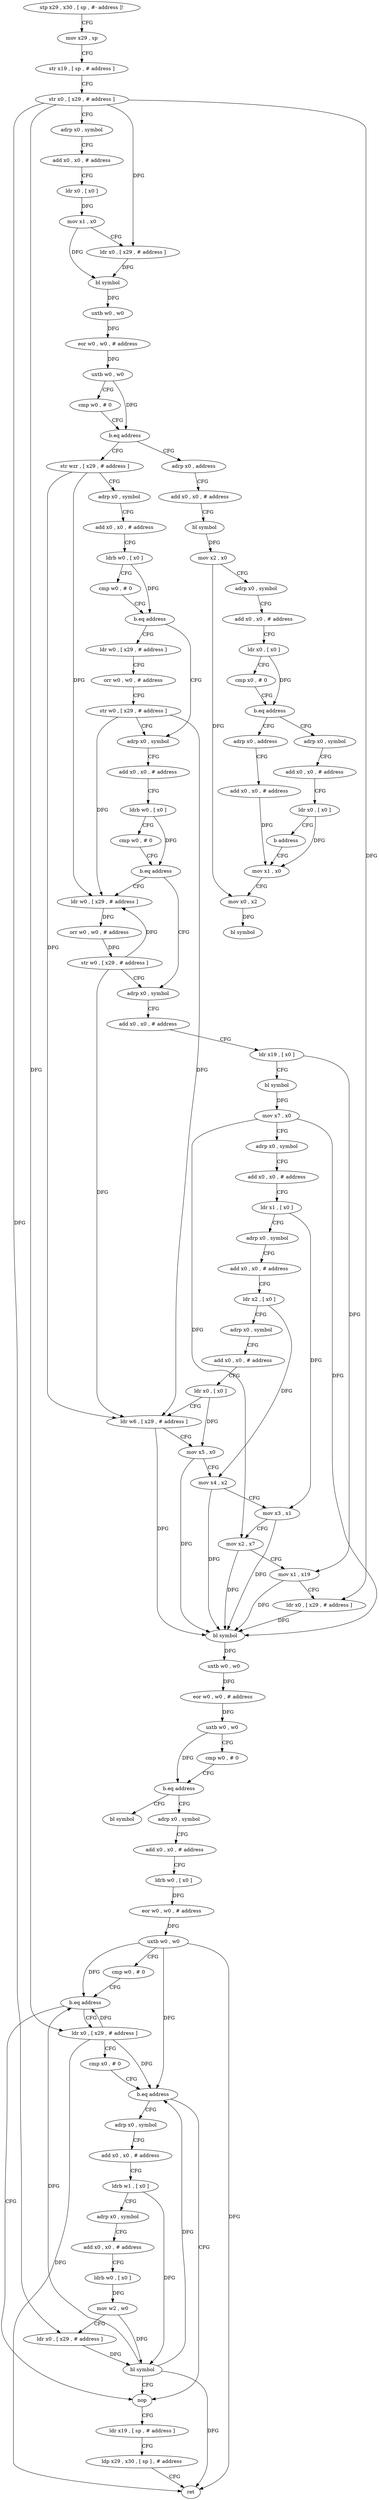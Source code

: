 digraph "func" {
"4219008" [label = "stp x29 , x30 , [ sp , #- address ]!" ]
"4219012" [label = "mov x29 , sp" ]
"4219016" [label = "str x19 , [ sp , # address ]" ]
"4219020" [label = "str x0 , [ x29 , # address ]" ]
"4219024" [label = "adrp x0 , symbol" ]
"4219028" [label = "add x0 , x0 , # address" ]
"4219032" [label = "ldr x0 , [ x0 ]" ]
"4219036" [label = "mov x1 , x0" ]
"4219040" [label = "ldr x0 , [ x29 , # address ]" ]
"4219044" [label = "bl symbol" ]
"4219048" [label = "uxtb w0 , w0" ]
"4219052" [label = "eor w0 , w0 , # address" ]
"4219056" [label = "uxtb w0 , w0" ]
"4219060" [label = "cmp w0 , # 0" ]
"4219064" [label = "b.eq address" ]
"4219140" [label = "str wzr , [ x29 , # address ]" ]
"4219068" [label = "adrp x0 , address" ]
"4219144" [label = "adrp x0 , symbol" ]
"4219148" [label = "add x0 , x0 , # address" ]
"4219152" [label = "ldrb w0 , [ x0 ]" ]
"4219156" [label = "cmp w0 , # 0" ]
"4219160" [label = "b.eq address" ]
"4219176" [label = "adrp x0 , symbol" ]
"4219164" [label = "ldr w0 , [ x29 , # address ]" ]
"4219072" [label = "add x0 , x0 , # address" ]
"4219076" [label = "bl symbol" ]
"4219080" [label = "mov x2 , x0" ]
"4219084" [label = "adrp x0 , symbol" ]
"4219088" [label = "add x0 , x0 , # address" ]
"4219092" [label = "ldr x0 , [ x0 ]" ]
"4219096" [label = "cmp x0 , # 0" ]
"4219100" [label = "b.eq address" ]
"4219120" [label = "adrp x0 , address" ]
"4219104" [label = "adrp x0 , symbol" ]
"4219180" [label = "add x0 , x0 , # address" ]
"4219184" [label = "ldrb w0 , [ x0 ]" ]
"4219188" [label = "cmp w0 , # 0" ]
"4219192" [label = "b.eq address" ]
"4219208" [label = "adrp x0 , symbol" ]
"4219196" [label = "ldr w0 , [ x29 , # address ]" ]
"4219168" [label = "orr w0 , w0 , # address" ]
"4219172" [label = "str w0 , [ x29 , # address ]" ]
"4219124" [label = "add x0 , x0 , # address" ]
"4219128" [label = "mov x1 , x0" ]
"4219108" [label = "add x0 , x0 , # address" ]
"4219112" [label = "ldr x0 , [ x0 ]" ]
"4219116" [label = "b address" ]
"4219212" [label = "add x0 , x0 , # address" ]
"4219216" [label = "ldr x19 , [ x0 ]" ]
"4219220" [label = "bl symbol" ]
"4219224" [label = "mov x7 , x0" ]
"4219228" [label = "adrp x0 , symbol" ]
"4219232" [label = "add x0 , x0 , # address" ]
"4219236" [label = "ldr x1 , [ x0 ]" ]
"4219240" [label = "adrp x0 , symbol" ]
"4219244" [label = "add x0 , x0 , # address" ]
"4219248" [label = "ldr x2 , [ x0 ]" ]
"4219252" [label = "adrp x0 , symbol" ]
"4219256" [label = "add x0 , x0 , # address" ]
"4219260" [label = "ldr x0 , [ x0 ]" ]
"4219264" [label = "ldr w6 , [ x29 , # address ]" ]
"4219268" [label = "mov x5 , x0" ]
"4219272" [label = "mov x4 , x2" ]
"4219276" [label = "mov x3 , x1" ]
"4219280" [label = "mov x2 , x7" ]
"4219284" [label = "mov x1 , x19" ]
"4219288" [label = "ldr x0 , [ x29 , # address ]" ]
"4219292" [label = "bl symbol" ]
"4219296" [label = "uxtb w0 , w0" ]
"4219300" [label = "eor w0 , w0 , # address" ]
"4219304" [label = "uxtb w0 , w0" ]
"4219308" [label = "cmp w0 , # 0" ]
"4219312" [label = "b.eq address" ]
"4219320" [label = "adrp x0 , symbol" ]
"4219316" [label = "bl symbol" ]
"4219200" [label = "orr w0 , w0 , # address" ]
"4219204" [label = "str w0 , [ x29 , # address ]" ]
"4219132" [label = "mov x0 , x2" ]
"4219136" [label = "bl symbol" ]
"4219324" [label = "add x0 , x0 , # address" ]
"4219328" [label = "ldrb w0 , [ x0 ]" ]
"4219332" [label = "eor w0 , w0 , # address" ]
"4219336" [label = "uxtb w0 , w0" ]
"4219340" [label = "cmp w0 , # 0" ]
"4219344" [label = "b.eq address" ]
"4219396" [label = "nop" ]
"4219348" [label = "ldr x0 , [ x29 , # address ]" ]
"4219400" [label = "ldr x19 , [ sp , # address ]" ]
"4219404" [label = "ldp x29 , x30 , [ sp ] , # address" ]
"4219408" [label = "ret" ]
"4219352" [label = "cmp x0 , # 0" ]
"4219356" [label = "b.eq address" ]
"4219360" [label = "adrp x0 , symbol" ]
"4219364" [label = "add x0 , x0 , # address" ]
"4219368" [label = "ldrb w1 , [ x0 ]" ]
"4219372" [label = "adrp x0 , symbol" ]
"4219376" [label = "add x0 , x0 , # address" ]
"4219380" [label = "ldrb w0 , [ x0 ]" ]
"4219384" [label = "mov w2 , w0" ]
"4219388" [label = "ldr x0 , [ x29 , # address ]" ]
"4219392" [label = "bl symbol" ]
"4219008" -> "4219012" [ label = "CFG" ]
"4219012" -> "4219016" [ label = "CFG" ]
"4219016" -> "4219020" [ label = "CFG" ]
"4219020" -> "4219024" [ label = "CFG" ]
"4219020" -> "4219040" [ label = "DFG" ]
"4219020" -> "4219288" [ label = "DFG" ]
"4219020" -> "4219348" [ label = "DFG" ]
"4219020" -> "4219388" [ label = "DFG" ]
"4219024" -> "4219028" [ label = "CFG" ]
"4219028" -> "4219032" [ label = "CFG" ]
"4219032" -> "4219036" [ label = "DFG" ]
"4219036" -> "4219040" [ label = "CFG" ]
"4219036" -> "4219044" [ label = "DFG" ]
"4219040" -> "4219044" [ label = "DFG" ]
"4219044" -> "4219048" [ label = "DFG" ]
"4219048" -> "4219052" [ label = "DFG" ]
"4219052" -> "4219056" [ label = "DFG" ]
"4219056" -> "4219060" [ label = "CFG" ]
"4219056" -> "4219064" [ label = "DFG" ]
"4219060" -> "4219064" [ label = "CFG" ]
"4219064" -> "4219140" [ label = "CFG" ]
"4219064" -> "4219068" [ label = "CFG" ]
"4219140" -> "4219144" [ label = "CFG" ]
"4219140" -> "4219264" [ label = "DFG" ]
"4219140" -> "4219196" [ label = "DFG" ]
"4219068" -> "4219072" [ label = "CFG" ]
"4219144" -> "4219148" [ label = "CFG" ]
"4219148" -> "4219152" [ label = "CFG" ]
"4219152" -> "4219156" [ label = "CFG" ]
"4219152" -> "4219160" [ label = "DFG" ]
"4219156" -> "4219160" [ label = "CFG" ]
"4219160" -> "4219176" [ label = "CFG" ]
"4219160" -> "4219164" [ label = "CFG" ]
"4219176" -> "4219180" [ label = "CFG" ]
"4219164" -> "4219168" [ label = "CFG" ]
"4219072" -> "4219076" [ label = "CFG" ]
"4219076" -> "4219080" [ label = "DFG" ]
"4219080" -> "4219084" [ label = "CFG" ]
"4219080" -> "4219132" [ label = "DFG" ]
"4219084" -> "4219088" [ label = "CFG" ]
"4219088" -> "4219092" [ label = "CFG" ]
"4219092" -> "4219096" [ label = "CFG" ]
"4219092" -> "4219100" [ label = "DFG" ]
"4219096" -> "4219100" [ label = "CFG" ]
"4219100" -> "4219120" [ label = "CFG" ]
"4219100" -> "4219104" [ label = "CFG" ]
"4219120" -> "4219124" [ label = "CFG" ]
"4219104" -> "4219108" [ label = "CFG" ]
"4219180" -> "4219184" [ label = "CFG" ]
"4219184" -> "4219188" [ label = "CFG" ]
"4219184" -> "4219192" [ label = "DFG" ]
"4219188" -> "4219192" [ label = "CFG" ]
"4219192" -> "4219208" [ label = "CFG" ]
"4219192" -> "4219196" [ label = "CFG" ]
"4219208" -> "4219212" [ label = "CFG" ]
"4219196" -> "4219200" [ label = "DFG" ]
"4219168" -> "4219172" [ label = "CFG" ]
"4219172" -> "4219176" [ label = "CFG" ]
"4219172" -> "4219264" [ label = "DFG" ]
"4219172" -> "4219196" [ label = "DFG" ]
"4219124" -> "4219128" [ label = "DFG" ]
"4219128" -> "4219132" [ label = "CFG" ]
"4219108" -> "4219112" [ label = "CFG" ]
"4219112" -> "4219116" [ label = "CFG" ]
"4219112" -> "4219128" [ label = "DFG" ]
"4219116" -> "4219128" [ label = "CFG" ]
"4219212" -> "4219216" [ label = "CFG" ]
"4219216" -> "4219220" [ label = "CFG" ]
"4219216" -> "4219284" [ label = "DFG" ]
"4219220" -> "4219224" [ label = "DFG" ]
"4219224" -> "4219228" [ label = "CFG" ]
"4219224" -> "4219280" [ label = "DFG" ]
"4219224" -> "4219292" [ label = "DFG" ]
"4219228" -> "4219232" [ label = "CFG" ]
"4219232" -> "4219236" [ label = "CFG" ]
"4219236" -> "4219240" [ label = "CFG" ]
"4219236" -> "4219276" [ label = "DFG" ]
"4219240" -> "4219244" [ label = "CFG" ]
"4219244" -> "4219248" [ label = "CFG" ]
"4219248" -> "4219252" [ label = "CFG" ]
"4219248" -> "4219272" [ label = "DFG" ]
"4219252" -> "4219256" [ label = "CFG" ]
"4219256" -> "4219260" [ label = "CFG" ]
"4219260" -> "4219264" [ label = "CFG" ]
"4219260" -> "4219268" [ label = "DFG" ]
"4219264" -> "4219268" [ label = "CFG" ]
"4219264" -> "4219292" [ label = "DFG" ]
"4219268" -> "4219272" [ label = "CFG" ]
"4219268" -> "4219292" [ label = "DFG" ]
"4219272" -> "4219276" [ label = "CFG" ]
"4219272" -> "4219292" [ label = "DFG" ]
"4219276" -> "4219280" [ label = "CFG" ]
"4219276" -> "4219292" [ label = "DFG" ]
"4219280" -> "4219284" [ label = "CFG" ]
"4219280" -> "4219292" [ label = "DFG" ]
"4219284" -> "4219288" [ label = "CFG" ]
"4219284" -> "4219292" [ label = "DFG" ]
"4219288" -> "4219292" [ label = "DFG" ]
"4219292" -> "4219296" [ label = "DFG" ]
"4219296" -> "4219300" [ label = "DFG" ]
"4219300" -> "4219304" [ label = "DFG" ]
"4219304" -> "4219308" [ label = "CFG" ]
"4219304" -> "4219312" [ label = "DFG" ]
"4219308" -> "4219312" [ label = "CFG" ]
"4219312" -> "4219320" [ label = "CFG" ]
"4219312" -> "4219316" [ label = "CFG" ]
"4219320" -> "4219324" [ label = "CFG" ]
"4219200" -> "4219204" [ label = "DFG" ]
"4219204" -> "4219208" [ label = "CFG" ]
"4219204" -> "4219264" [ label = "DFG" ]
"4219204" -> "4219196" [ label = "DFG" ]
"4219132" -> "4219136" [ label = "DFG" ]
"4219324" -> "4219328" [ label = "CFG" ]
"4219328" -> "4219332" [ label = "DFG" ]
"4219332" -> "4219336" [ label = "DFG" ]
"4219336" -> "4219340" [ label = "CFG" ]
"4219336" -> "4219344" [ label = "DFG" ]
"4219336" -> "4219408" [ label = "DFG" ]
"4219336" -> "4219356" [ label = "DFG" ]
"4219340" -> "4219344" [ label = "CFG" ]
"4219344" -> "4219396" [ label = "CFG" ]
"4219344" -> "4219348" [ label = "CFG" ]
"4219396" -> "4219400" [ label = "CFG" ]
"4219348" -> "4219352" [ label = "CFG" ]
"4219348" -> "4219344" [ label = "DFG" ]
"4219348" -> "4219408" [ label = "DFG" ]
"4219348" -> "4219356" [ label = "DFG" ]
"4219400" -> "4219404" [ label = "CFG" ]
"4219404" -> "4219408" [ label = "CFG" ]
"4219352" -> "4219356" [ label = "CFG" ]
"4219356" -> "4219396" [ label = "CFG" ]
"4219356" -> "4219360" [ label = "CFG" ]
"4219360" -> "4219364" [ label = "CFG" ]
"4219364" -> "4219368" [ label = "CFG" ]
"4219368" -> "4219372" [ label = "CFG" ]
"4219368" -> "4219392" [ label = "DFG" ]
"4219372" -> "4219376" [ label = "CFG" ]
"4219376" -> "4219380" [ label = "CFG" ]
"4219380" -> "4219384" [ label = "DFG" ]
"4219384" -> "4219388" [ label = "CFG" ]
"4219384" -> "4219392" [ label = "DFG" ]
"4219388" -> "4219392" [ label = "DFG" ]
"4219392" -> "4219396" [ label = "CFG" ]
"4219392" -> "4219344" [ label = "DFG" ]
"4219392" -> "4219356" [ label = "DFG" ]
"4219392" -> "4219408" [ label = "DFG" ]
}
